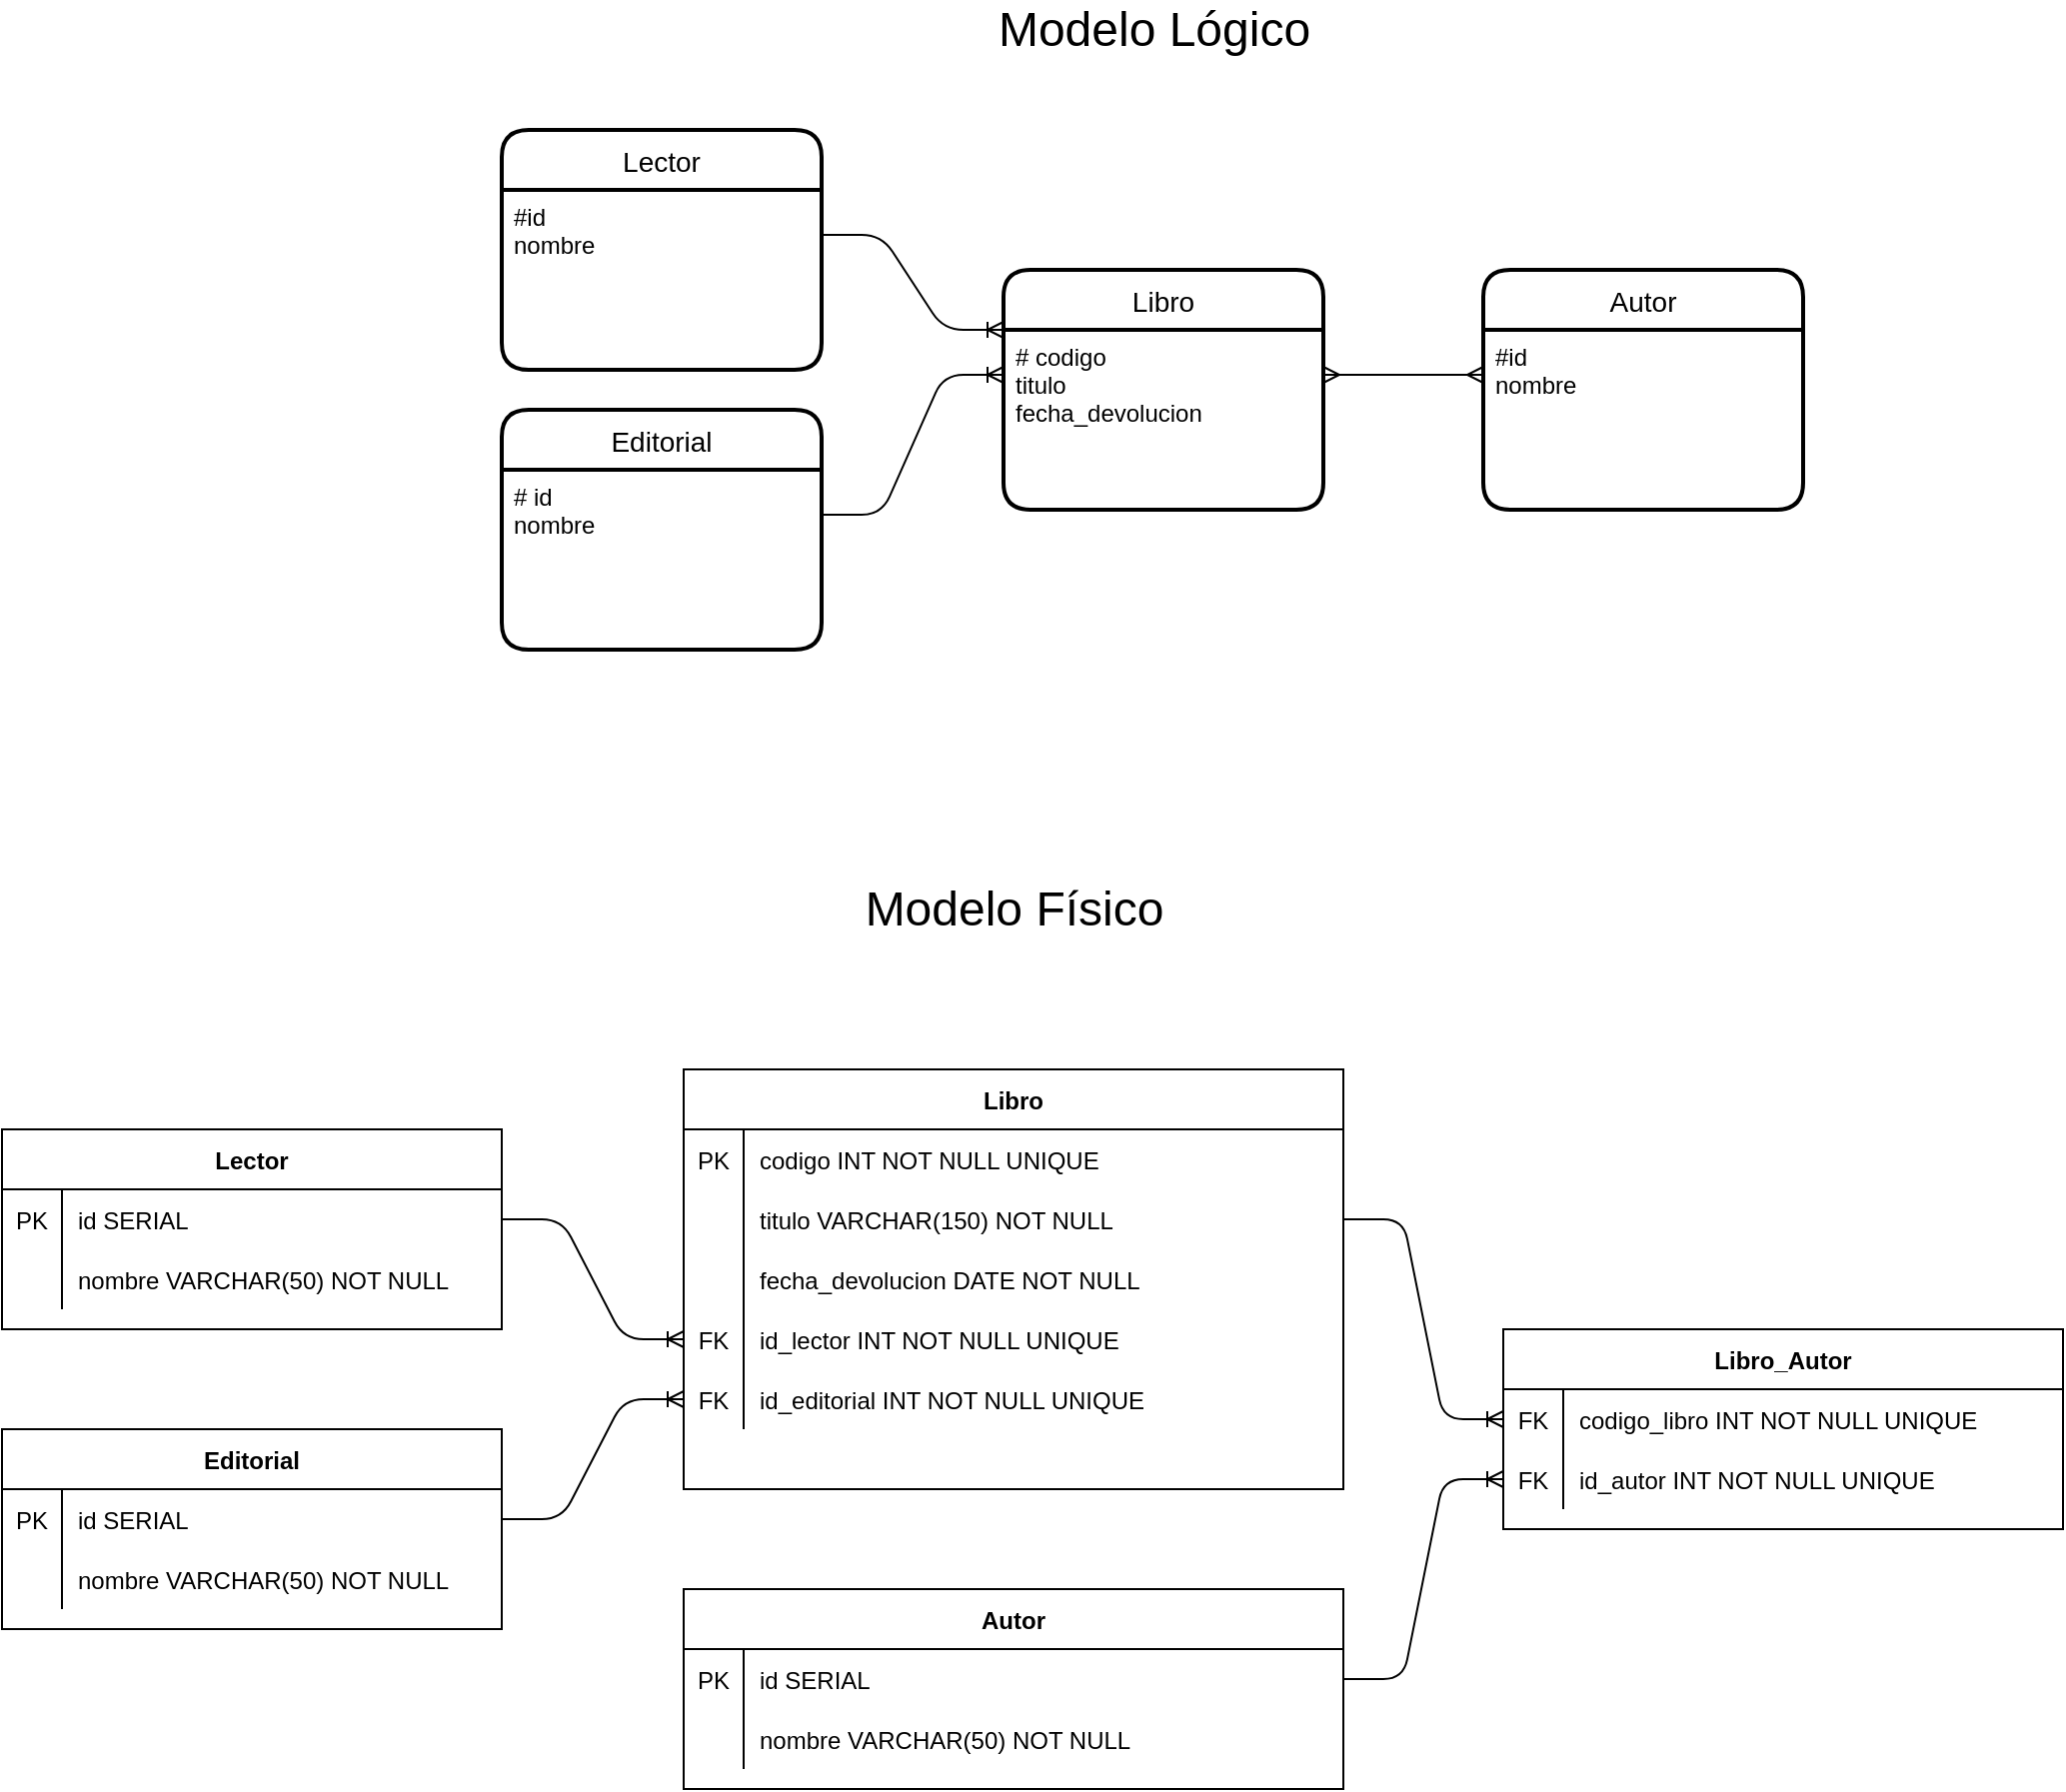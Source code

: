 <mxfile version="13.7.5" type="device"><diagram id="R2lEEEUBdFMjLlhIrx00" name="Page-1"><mxGraphModel dx="1861" dy="1170" grid="1" gridSize="10" guides="1" tooltips="1" connect="1" arrows="1" fold="1" page="1" pageScale="1" pageWidth="850" pageHeight="1100" math="0" shadow="0" extFonts="Permanent Marker^https://fonts.googleapis.com/css?family=Permanent+Marker"><root><mxCell id="0"/><mxCell id="1" parent="0"/><mxCell id="3lADpu6A-YmX6LgS4F8z-1" value="&lt;font style=&quot;font-size: 24px&quot;&gt;Modelo Lógico&lt;/font&gt;" style="text;html=1;align=center;verticalAlign=middle;resizable=0;points=[];autosize=1;" vertex="1" parent="1"><mxGeometry x="390" y="40" width="170" height="20" as="geometry"/></mxCell><mxCell id="3lADpu6A-YmX6LgS4F8z-19" value="&lt;font style=&quot;font-size: 24px&quot;&gt;Modelo Físico&lt;/font&gt;" style="text;html=1;align=center;verticalAlign=middle;resizable=0;points=[];autosize=1;" vertex="1" parent="1"><mxGeometry x="325" y="480" width="160" height="20" as="geometry"/></mxCell><mxCell id="3lADpu6A-YmX6LgS4F8z-65" value="" style="edgeStyle=entityRelationEdgeStyle;fontSize=12;html=1;endArrow=ERoneToMany;exitX=1;exitY=0.5;exitDx=0;exitDy=0;entryX=0;entryY=0.5;entryDx=0;entryDy=0;" edge="1" parent="1" source="C-vyLk0tnHw3VtMMgP7b-6" target="3lADpu6A-YmX6LgS4F8z-16"><mxGeometry width="100" height="100" relative="1" as="geometry"><mxPoint x="370" y="930" as="sourcePoint"/><mxPoint x="470" y="830" as="targetPoint"/></mxGeometry></mxCell><mxCell id="3lADpu6A-YmX6LgS4F8z-66" value="" style="edgeStyle=entityRelationEdgeStyle;fontSize=12;html=1;endArrow=ERoneToMany;exitX=1;exitY=0.5;exitDx=0;exitDy=0;entryX=0;entryY=0.5;entryDx=0;entryDy=0;" edge="1" parent="1" source="3lADpu6A-YmX6LgS4F8z-10" target="C-vyLk0tnHw3VtMMgP7b-17"><mxGeometry width="100" height="100" relative="1" as="geometry"><mxPoint x="370" y="930" as="sourcePoint"/><mxPoint x="470" y="830" as="targetPoint"/></mxGeometry></mxCell><mxCell id="3lADpu6A-YmX6LgS4F8z-109" value="" style="edgeStyle=entityRelationEdgeStyle;fontSize=12;html=1;endArrow=ERmany;startArrow=ERmany;exitX=1;exitY=0.25;exitDx=0;exitDy=0;entryX=0;entryY=0.25;entryDx=0;entryDy=0;" edge="1" parent="1" source="3lADpu6A-YmX6LgS4F8z-5" target="3lADpu6A-YmX6LgS4F8z-3"><mxGeometry width="100" height="100" relative="1" as="geometry"><mxPoint x="440" y="410" as="sourcePoint"/><mxPoint x="540" y="310" as="targetPoint"/></mxGeometry></mxCell><mxCell id="3lADpu6A-YmX6LgS4F8z-7" value="Editorial" style="swimlane;childLayout=stackLayout;horizontal=1;startSize=30;horizontalStack=0;rounded=1;fontSize=14;fontStyle=0;strokeWidth=2;resizeParent=0;resizeLast=1;shadow=0;dashed=0;align=center;" vertex="1" parent="1"><mxGeometry x="149" y="240" width="160" height="120" as="geometry"/></mxCell><mxCell id="3lADpu6A-YmX6LgS4F8z-8" value="# id&#xa;nombre" style="align=left;strokeColor=none;fillColor=none;spacingLeft=4;fontSize=12;verticalAlign=top;resizable=0;rotatable=0;part=1;" vertex="1" parent="3lADpu6A-YmX6LgS4F8z-7"><mxGeometry y="30" width="160" height="90" as="geometry"/></mxCell><mxCell id="3lADpu6A-YmX6LgS4F8z-110" value="" style="edgeStyle=entityRelationEdgeStyle;fontSize=12;html=1;endArrow=ERoneToMany;entryX=0;entryY=0.25;entryDx=0;entryDy=0;exitX=1;exitY=0.25;exitDx=0;exitDy=0;" edge="1" parent="1" source="3lADpu6A-YmX6LgS4F8z-8" target="3lADpu6A-YmX6LgS4F8z-5"><mxGeometry width="100" height="100" relative="1" as="geometry"><mxPoint x="500" y="410" as="sourcePoint"/><mxPoint x="600" y="310" as="targetPoint"/></mxGeometry></mxCell><mxCell id="3lADpu6A-YmX6LgS4F8z-113" value="" style="edgeStyle=entityRelationEdgeStyle;fontSize=12;html=1;endArrow=ERoneToMany;entryX=0;entryY=0.25;entryDx=0;entryDy=0;exitX=1;exitY=0.25;exitDx=0;exitDy=0;" edge="1" parent="1" source="3lADpu6A-YmX6LgS4F8z-112" target="3lADpu6A-YmX6LgS4F8z-4"><mxGeometry width="100" height="100" relative="1" as="geometry"><mxPoint x="320" y="140" as="sourcePoint"/><mxPoint x="600" y="190" as="targetPoint"/></mxGeometry></mxCell><mxCell id="3lADpu6A-YmX6LgS4F8z-111" value="Lector" style="swimlane;childLayout=stackLayout;horizontal=1;startSize=30;horizontalStack=0;rounded=1;fontSize=14;fontStyle=0;strokeWidth=2;resizeParent=0;resizeLast=1;shadow=0;dashed=0;align=center;" vertex="1" parent="1"><mxGeometry x="149" y="100" width="160" height="120" as="geometry"/></mxCell><mxCell id="3lADpu6A-YmX6LgS4F8z-112" value="#id&#xa;nombre" style="align=left;strokeColor=none;fillColor=none;spacingLeft=4;fontSize=12;verticalAlign=top;resizable=0;rotatable=0;part=1;" vertex="1" parent="3lADpu6A-YmX6LgS4F8z-111"><mxGeometry y="30" width="160" height="90" as="geometry"/></mxCell><mxCell id="3lADpu6A-YmX6LgS4F8z-4" value="Libro" style="swimlane;childLayout=stackLayout;horizontal=1;startSize=30;horizontalStack=0;rounded=1;fontSize=14;fontStyle=0;strokeWidth=2;resizeParent=0;resizeLast=1;shadow=0;dashed=0;align=center;" vertex="1" parent="1"><mxGeometry x="400" y="170" width="160" height="120" as="geometry"/></mxCell><mxCell id="3lADpu6A-YmX6LgS4F8z-5" value="# codigo&#xa;titulo&#xa;fecha_devolucion" style="align=left;strokeColor=none;fillColor=none;spacingLeft=4;fontSize=12;verticalAlign=top;resizable=0;rotatable=0;part=1;" vertex="1" parent="3lADpu6A-YmX6LgS4F8z-4"><mxGeometry y="30" width="160" height="90" as="geometry"/></mxCell><mxCell id="C-vyLk0tnHw3VtMMgP7b-23" value="Libro" style="shape=table;startSize=30;container=1;collapsible=1;childLayout=tableLayout;fixedRows=1;rowLines=0;fontStyle=1;align=center;resizeLast=1;" parent="1" vertex="1"><mxGeometry x="240" y="570" width="330" height="210" as="geometry"/></mxCell><mxCell id="C-vyLk0tnHw3VtMMgP7b-27" value="" style="shape=partialRectangle;collapsible=0;dropTarget=0;pointerEvents=0;fillColor=none;points=[[0,0.5],[1,0.5]];portConstraint=eastwest;top=0;left=0;right=0;bottom=0;" parent="C-vyLk0tnHw3VtMMgP7b-23" vertex="1"><mxGeometry y="30" width="330" height="30" as="geometry"/></mxCell><mxCell id="C-vyLk0tnHw3VtMMgP7b-28" value="PK" style="shape=partialRectangle;overflow=hidden;connectable=0;fillColor=none;top=0;left=0;bottom=0;right=0;" parent="C-vyLk0tnHw3VtMMgP7b-27" vertex="1"><mxGeometry width="30" height="30" as="geometry"/></mxCell><mxCell id="C-vyLk0tnHw3VtMMgP7b-29" value="codigo INT NOT NULL UNIQUE" style="shape=partialRectangle;overflow=hidden;connectable=0;fillColor=none;top=0;left=0;bottom=0;right=0;align=left;spacingLeft=6;" parent="C-vyLk0tnHw3VtMMgP7b-27" vertex="1"><mxGeometry x="30" width="300" height="30" as="geometry"/></mxCell><mxCell id="3lADpu6A-YmX6LgS4F8z-10" value="" style="shape=partialRectangle;collapsible=0;dropTarget=0;pointerEvents=0;fillColor=none;points=[[0,0.5],[1,0.5]];portConstraint=eastwest;top=0;left=0;right=0;bottom=0;" vertex="1" parent="C-vyLk0tnHw3VtMMgP7b-23"><mxGeometry y="60" width="330" height="30" as="geometry"/></mxCell><mxCell id="3lADpu6A-YmX6LgS4F8z-11" value="" style="shape=partialRectangle;overflow=hidden;connectable=0;fillColor=none;top=0;left=0;bottom=0;right=0;" vertex="1" parent="3lADpu6A-YmX6LgS4F8z-10"><mxGeometry width="30" height="30" as="geometry"/></mxCell><mxCell id="3lADpu6A-YmX6LgS4F8z-12" value="titulo VARCHAR(150) NOT NULL" style="shape=partialRectangle;overflow=hidden;connectable=0;fillColor=none;top=0;left=0;bottom=0;right=0;align=left;spacingLeft=6;" vertex="1" parent="3lADpu6A-YmX6LgS4F8z-10"><mxGeometry x="30" width="300" height="30" as="geometry"/></mxCell><mxCell id="3lADpu6A-YmX6LgS4F8z-13" value="" style="shape=partialRectangle;collapsible=0;dropTarget=0;pointerEvents=0;fillColor=none;points=[[0,0.5],[1,0.5]];portConstraint=eastwest;top=0;left=0;right=0;bottom=0;" vertex="1" parent="C-vyLk0tnHw3VtMMgP7b-23"><mxGeometry y="90" width="330" height="30" as="geometry"/></mxCell><mxCell id="3lADpu6A-YmX6LgS4F8z-14" value="" style="shape=partialRectangle;overflow=hidden;connectable=0;fillColor=none;top=0;left=0;bottom=0;right=0;" vertex="1" parent="3lADpu6A-YmX6LgS4F8z-13"><mxGeometry width="30" height="30" as="geometry"/></mxCell><mxCell id="3lADpu6A-YmX6LgS4F8z-15" value="fecha_devolucion DATE NOT NULL" style="shape=partialRectangle;overflow=hidden;connectable=0;fillColor=none;top=0;left=0;bottom=0;right=0;align=left;spacingLeft=6;" vertex="1" parent="3lADpu6A-YmX6LgS4F8z-13"><mxGeometry x="30" width="300" height="30" as="geometry"/></mxCell><mxCell id="3lADpu6A-YmX6LgS4F8z-16" value="" style="shape=partialRectangle;collapsible=0;dropTarget=0;pointerEvents=0;fillColor=none;points=[[0,0.5],[1,0.5]];portConstraint=eastwest;top=0;left=0;right=0;bottom=0;" vertex="1" parent="C-vyLk0tnHw3VtMMgP7b-23"><mxGeometry y="120" width="330" height="30" as="geometry"/></mxCell><mxCell id="3lADpu6A-YmX6LgS4F8z-17" value="FK" style="shape=partialRectangle;overflow=hidden;connectable=0;fillColor=none;top=0;left=0;bottom=0;right=0;" vertex="1" parent="3lADpu6A-YmX6LgS4F8z-16"><mxGeometry width="30" height="30" as="geometry"/></mxCell><mxCell id="3lADpu6A-YmX6LgS4F8z-18" value="id_lector INT NOT NULL UNIQUE" style="shape=partialRectangle;overflow=hidden;connectable=0;fillColor=none;top=0;left=0;bottom=0;right=0;align=left;spacingLeft=6;" vertex="1" parent="3lADpu6A-YmX6LgS4F8z-16"><mxGeometry x="30" width="300" height="30" as="geometry"/></mxCell><mxCell id="3lADpu6A-YmX6LgS4F8z-130" value="" style="shape=partialRectangle;collapsible=0;dropTarget=0;pointerEvents=0;fillColor=none;points=[[0,0.5],[1,0.5]];portConstraint=eastwest;top=0;left=0;right=0;bottom=0;" vertex="1" parent="C-vyLk0tnHw3VtMMgP7b-23"><mxGeometry y="150" width="330" height="30" as="geometry"/></mxCell><mxCell id="3lADpu6A-YmX6LgS4F8z-131" value="FK" style="shape=partialRectangle;overflow=hidden;connectable=0;fillColor=none;top=0;left=0;bottom=0;right=0;" vertex="1" parent="3lADpu6A-YmX6LgS4F8z-130"><mxGeometry width="30" height="30" as="geometry"/></mxCell><mxCell id="3lADpu6A-YmX6LgS4F8z-132" value="id_editorial INT NOT NULL UNIQUE" style="shape=partialRectangle;overflow=hidden;connectable=0;fillColor=none;top=0;left=0;bottom=0;right=0;align=left;spacingLeft=6;" vertex="1" parent="3lADpu6A-YmX6LgS4F8z-130"><mxGeometry x="30" width="300" height="30" as="geometry"/></mxCell><mxCell id="3lADpu6A-YmX6LgS4F8z-2" value="Autor" style="swimlane;childLayout=stackLayout;horizontal=1;startSize=30;horizontalStack=0;rounded=1;fontSize=14;fontStyle=0;strokeWidth=2;resizeParent=0;resizeLast=1;shadow=0;dashed=0;align=center;" vertex="1" parent="1"><mxGeometry x="640" y="170" width="160" height="120" as="geometry"/></mxCell><mxCell id="3lADpu6A-YmX6LgS4F8z-3" value="#id&#xa;nombre" style="align=left;strokeColor=none;fillColor=none;spacingLeft=4;fontSize=12;verticalAlign=top;resizable=0;rotatable=0;part=1;" vertex="1" parent="3lADpu6A-YmX6LgS4F8z-2"><mxGeometry y="30" width="160" height="90" as="geometry"/></mxCell><mxCell id="3lADpu6A-YmX6LgS4F8z-121" value="" style="edgeStyle=entityRelationEdgeStyle;fontSize=12;html=1;endArrow=ERoneToMany;entryX=0;entryY=0.5;entryDx=0;entryDy=0;exitX=1;exitY=0.5;exitDx=0;exitDy=0;" edge="1" parent="1" source="3lADpu6A-YmX6LgS4F8z-115" target="C-vyLk0tnHw3VtMMgP7b-20"><mxGeometry width="100" height="100" relative="1" as="geometry"><mxPoint x="660" y="740" as="sourcePoint"/><mxPoint x="670" y="720.0" as="targetPoint"/></mxGeometry></mxCell><mxCell id="3lADpu6A-YmX6LgS4F8z-129" value="" style="edgeStyle=entityRelationEdgeStyle;fontSize=12;html=1;endArrow=ERoneToMany;exitX=1;exitY=0.5;exitDx=0;exitDy=0;entryX=0;entryY=0.5;entryDx=0;entryDy=0;" edge="1" parent="1" source="3lADpu6A-YmX6LgS4F8z-123" target="3lADpu6A-YmX6LgS4F8z-130"><mxGeometry width="100" height="100" relative="1" as="geometry"><mxPoint x="159" y="625.0" as="sourcePoint"/><mxPoint x="250" y="715.0" as="targetPoint"/></mxGeometry></mxCell><mxCell id="3lADpu6A-YmX6LgS4F8z-122" value="Editorial" style="shape=table;startSize=30;container=1;collapsible=1;childLayout=tableLayout;fixedRows=1;rowLines=0;fontStyle=1;align=center;resizeLast=1;" vertex="1" parent="1"><mxGeometry x="-101" y="750" width="250" height="100" as="geometry"/></mxCell><mxCell id="3lADpu6A-YmX6LgS4F8z-123" value="" style="shape=partialRectangle;collapsible=0;dropTarget=0;pointerEvents=0;fillColor=none;points=[[0,0.5],[1,0.5]];portConstraint=eastwest;top=0;left=0;right=0;bottom=0;" vertex="1" parent="3lADpu6A-YmX6LgS4F8z-122"><mxGeometry y="30" width="250" height="30" as="geometry"/></mxCell><mxCell id="3lADpu6A-YmX6LgS4F8z-124" value="PK" style="shape=partialRectangle;overflow=hidden;connectable=0;fillColor=none;top=0;left=0;bottom=0;right=0;" vertex="1" parent="3lADpu6A-YmX6LgS4F8z-123"><mxGeometry width="30" height="30" as="geometry"/></mxCell><mxCell id="3lADpu6A-YmX6LgS4F8z-125" value="id SERIAL" style="shape=partialRectangle;overflow=hidden;connectable=0;fillColor=none;top=0;left=0;bottom=0;right=0;align=left;spacingLeft=6;" vertex="1" parent="3lADpu6A-YmX6LgS4F8z-123"><mxGeometry x="30" width="220" height="30" as="geometry"/></mxCell><mxCell id="3lADpu6A-YmX6LgS4F8z-126" value="" style="shape=partialRectangle;collapsible=0;dropTarget=0;pointerEvents=0;fillColor=none;points=[[0,0.5],[1,0.5]];portConstraint=eastwest;top=0;left=0;right=0;bottom=0;" vertex="1" parent="3lADpu6A-YmX6LgS4F8z-122"><mxGeometry y="60" width="250" height="30" as="geometry"/></mxCell><mxCell id="3lADpu6A-YmX6LgS4F8z-127" value="" style="shape=partialRectangle;overflow=hidden;connectable=0;fillColor=none;top=0;left=0;bottom=0;right=0;" vertex="1" parent="3lADpu6A-YmX6LgS4F8z-126"><mxGeometry width="30" height="30" as="geometry"/></mxCell><mxCell id="3lADpu6A-YmX6LgS4F8z-128" value="nombre VARCHAR(50) NOT NULL" style="shape=partialRectangle;overflow=hidden;connectable=0;fillColor=none;top=0;left=0;bottom=0;right=0;align=left;spacingLeft=6;" vertex="1" parent="3lADpu6A-YmX6LgS4F8z-126"><mxGeometry x="30" width="220" height="30" as="geometry"/></mxCell><mxCell id="C-vyLk0tnHw3VtMMgP7b-2" value="Lector" style="shape=table;startSize=30;container=1;collapsible=1;childLayout=tableLayout;fixedRows=1;rowLines=0;fontStyle=1;align=center;resizeLast=1;" parent="1" vertex="1"><mxGeometry x="-101" y="600" width="250" height="100" as="geometry"/></mxCell><mxCell id="C-vyLk0tnHw3VtMMgP7b-6" value="" style="shape=partialRectangle;collapsible=0;dropTarget=0;pointerEvents=0;fillColor=none;points=[[0,0.5],[1,0.5]];portConstraint=eastwest;top=0;left=0;right=0;bottom=0;" parent="C-vyLk0tnHw3VtMMgP7b-2" vertex="1"><mxGeometry y="30" width="250" height="30" as="geometry"/></mxCell><mxCell id="C-vyLk0tnHw3VtMMgP7b-7" value="PK" style="shape=partialRectangle;overflow=hidden;connectable=0;fillColor=none;top=0;left=0;bottom=0;right=0;" parent="C-vyLk0tnHw3VtMMgP7b-6" vertex="1"><mxGeometry width="30" height="30" as="geometry"/></mxCell><mxCell id="C-vyLk0tnHw3VtMMgP7b-8" value="id SERIAL" style="shape=partialRectangle;overflow=hidden;connectable=0;fillColor=none;top=0;left=0;bottom=0;right=0;align=left;spacingLeft=6;" parent="C-vyLk0tnHw3VtMMgP7b-6" vertex="1"><mxGeometry x="30" width="220" height="30" as="geometry"/></mxCell><mxCell id="C-vyLk0tnHw3VtMMgP7b-9" value="" style="shape=partialRectangle;collapsible=0;dropTarget=0;pointerEvents=0;fillColor=none;points=[[0,0.5],[1,0.5]];portConstraint=eastwest;top=0;left=0;right=0;bottom=0;" parent="C-vyLk0tnHw3VtMMgP7b-2" vertex="1"><mxGeometry y="60" width="250" height="30" as="geometry"/></mxCell><mxCell id="C-vyLk0tnHw3VtMMgP7b-10" value="" style="shape=partialRectangle;overflow=hidden;connectable=0;fillColor=none;top=0;left=0;bottom=0;right=0;" parent="C-vyLk0tnHw3VtMMgP7b-9" vertex="1"><mxGeometry width="30" height="30" as="geometry"/></mxCell><mxCell id="C-vyLk0tnHw3VtMMgP7b-11" value="nombre VARCHAR(50) NOT NULL" style="shape=partialRectangle;overflow=hidden;connectable=0;fillColor=none;top=0;left=0;bottom=0;right=0;align=left;spacingLeft=6;" parent="C-vyLk0tnHw3VtMMgP7b-9" vertex="1"><mxGeometry x="30" width="220" height="30" as="geometry"/></mxCell><mxCell id="3lADpu6A-YmX6LgS4F8z-114" value="Autor" style="shape=table;startSize=30;container=1;collapsible=1;childLayout=tableLayout;fixedRows=1;rowLines=0;fontStyle=1;align=center;resizeLast=1;" vertex="1" parent="1"><mxGeometry x="240" y="830" width="330" height="100" as="geometry"/></mxCell><mxCell id="3lADpu6A-YmX6LgS4F8z-115" value="" style="shape=partialRectangle;collapsible=0;dropTarget=0;pointerEvents=0;fillColor=none;points=[[0,0.5],[1,0.5]];portConstraint=eastwest;top=0;left=0;right=0;bottom=0;" vertex="1" parent="3lADpu6A-YmX6LgS4F8z-114"><mxGeometry y="30" width="330" height="30" as="geometry"/></mxCell><mxCell id="3lADpu6A-YmX6LgS4F8z-116" value="PK" style="shape=partialRectangle;overflow=hidden;connectable=0;fillColor=none;top=0;left=0;bottom=0;right=0;" vertex="1" parent="3lADpu6A-YmX6LgS4F8z-115"><mxGeometry width="30" height="30" as="geometry"/></mxCell><mxCell id="3lADpu6A-YmX6LgS4F8z-117" value="id SERIAL" style="shape=partialRectangle;overflow=hidden;connectable=0;fillColor=none;top=0;left=0;bottom=0;right=0;align=left;spacingLeft=6;" vertex="1" parent="3lADpu6A-YmX6LgS4F8z-115"><mxGeometry x="30" width="300" height="30" as="geometry"/></mxCell><mxCell id="3lADpu6A-YmX6LgS4F8z-118" value="" style="shape=partialRectangle;collapsible=0;dropTarget=0;pointerEvents=0;fillColor=none;points=[[0,0.5],[1,0.5]];portConstraint=eastwest;top=0;left=0;right=0;bottom=0;" vertex="1" parent="3lADpu6A-YmX6LgS4F8z-114"><mxGeometry y="60" width="330" height="30" as="geometry"/></mxCell><mxCell id="3lADpu6A-YmX6LgS4F8z-119" value="" style="shape=partialRectangle;overflow=hidden;connectable=0;fillColor=none;top=0;left=0;bottom=0;right=0;" vertex="1" parent="3lADpu6A-YmX6LgS4F8z-118"><mxGeometry width="30" height="30" as="geometry"/></mxCell><mxCell id="3lADpu6A-YmX6LgS4F8z-120" value="nombre VARCHAR(50) NOT NULL" style="shape=partialRectangle;overflow=hidden;connectable=0;fillColor=none;top=0;left=0;bottom=0;right=0;align=left;spacingLeft=6;" vertex="1" parent="3lADpu6A-YmX6LgS4F8z-118"><mxGeometry x="30" width="300" height="30" as="geometry"/></mxCell><mxCell id="C-vyLk0tnHw3VtMMgP7b-13" value="Libro_Autor" style="shape=table;startSize=30;container=1;collapsible=1;childLayout=tableLayout;fixedRows=1;rowLines=0;fontStyle=1;align=center;resizeLast=1;" parent="1" vertex="1"><mxGeometry x="650" y="700" width="280" height="100" as="geometry"/></mxCell><mxCell id="C-vyLk0tnHw3VtMMgP7b-17" value="" style="shape=partialRectangle;collapsible=0;dropTarget=0;pointerEvents=0;fillColor=none;points=[[0,0.5],[1,0.5]];portConstraint=eastwest;top=0;left=0;right=0;bottom=0;" parent="C-vyLk0tnHw3VtMMgP7b-13" vertex="1"><mxGeometry y="30" width="280" height="30" as="geometry"/></mxCell><mxCell id="C-vyLk0tnHw3VtMMgP7b-18" value="FK" style="shape=partialRectangle;overflow=hidden;connectable=0;fillColor=none;top=0;left=0;bottom=0;right=0;" parent="C-vyLk0tnHw3VtMMgP7b-17" vertex="1"><mxGeometry width="30" height="30" as="geometry"/></mxCell><mxCell id="C-vyLk0tnHw3VtMMgP7b-19" value="codigo_libro INT NOT NULL UNIQUE" style="shape=partialRectangle;overflow=hidden;connectable=0;fillColor=none;top=0;left=0;bottom=0;right=0;align=left;spacingLeft=6;" parent="C-vyLk0tnHw3VtMMgP7b-17" vertex="1"><mxGeometry x="30" width="250" height="30" as="geometry"/></mxCell><mxCell id="C-vyLk0tnHw3VtMMgP7b-20" value="" style="shape=partialRectangle;collapsible=0;dropTarget=0;pointerEvents=0;fillColor=none;points=[[0,0.5],[1,0.5]];portConstraint=eastwest;top=0;left=0;right=0;bottom=0;" parent="C-vyLk0tnHw3VtMMgP7b-13" vertex="1"><mxGeometry y="60" width="280" height="30" as="geometry"/></mxCell><mxCell id="C-vyLk0tnHw3VtMMgP7b-21" value="FK" style="shape=partialRectangle;overflow=hidden;connectable=0;fillColor=none;top=0;left=0;bottom=0;right=0;" parent="C-vyLk0tnHw3VtMMgP7b-20" vertex="1"><mxGeometry width="30" height="30" as="geometry"/></mxCell><mxCell id="C-vyLk0tnHw3VtMMgP7b-22" value="id_autor INT NOT NULL UNIQUE" style="shape=partialRectangle;overflow=hidden;connectable=0;fillColor=none;top=0;left=0;bottom=0;right=0;align=left;spacingLeft=6;" parent="C-vyLk0tnHw3VtMMgP7b-20" vertex="1"><mxGeometry x="30" width="250" height="30" as="geometry"/></mxCell></root></mxGraphModel></diagram></mxfile>